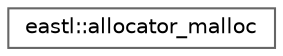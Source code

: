 digraph "类继承关系图"
{
 // LATEX_PDF_SIZE
  bgcolor="transparent";
  edge [fontname=Helvetica,fontsize=10,labelfontname=Helvetica,labelfontsize=10];
  node [fontname=Helvetica,fontsize=10,shape=box,height=0.2,width=0.4];
  rankdir="LR";
  Node0 [id="Node000000",label="eastl::allocator_malloc",height=0.2,width=0.4,color="grey40", fillcolor="white", style="filled",URL="$classeastl_1_1allocator__malloc.html",tooltip=" "];
}

